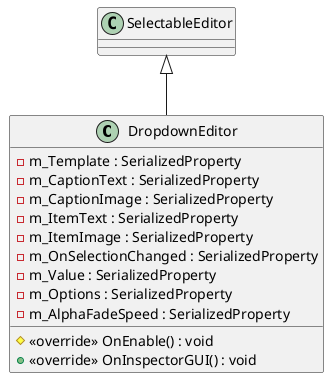 @startuml
class DropdownEditor {
    - m_Template : SerializedProperty
    - m_CaptionText : SerializedProperty
    - m_CaptionImage : SerializedProperty
    - m_ItemText : SerializedProperty
    - m_ItemImage : SerializedProperty
    - m_OnSelectionChanged : SerializedProperty
    - m_Value : SerializedProperty
    - m_Options : SerializedProperty
    - m_AlphaFadeSpeed : SerializedProperty
    # <<override>> OnEnable() : void
    + <<override>> OnInspectorGUI() : void
}
SelectableEditor <|-- DropdownEditor
@enduml
